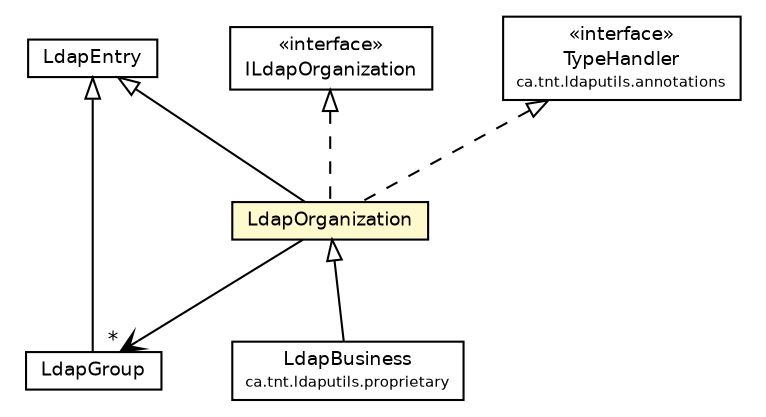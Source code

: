 #!/usr/local/bin/dot
#
# Class diagram 
# Generated by UmlGraph version 4.6 (http://www.spinellis.gr/sw/umlgraph)
#

digraph G {
	edge [fontname="Helvetica",fontsize=10,labelfontname="Helvetica",labelfontsize=10];
	node [fontname="Helvetica",fontsize=10,shape=plaintext];
	// ca.tnt.ldaputils.LdapGroup
	c270 [label=<<table border="0" cellborder="1" cellspacing="0" cellpadding="2" port="p" href="./LdapGroup.html">
		<tr><td><table border="0" cellspacing="0" cellpadding="1">
			<tr><td> LdapGroup </td></tr>
		</table></td></tr>
		</table>>, fontname="Helvetica", fontcolor="black", fontsize=9.0];
	// ca.tnt.ldaputils.LdapOrganization
	c273 [label=<<table border="0" cellborder="1" cellspacing="0" cellpadding="2" port="p" bgcolor="lemonChiffon" href="./LdapOrganization.html">
		<tr><td><table border="0" cellspacing="0" cellpadding="1">
			<tr><td> LdapOrganization </td></tr>
		</table></td></tr>
		</table>>, fontname="Helvetica", fontcolor="black", fontsize=9.0];
	// ca.tnt.ldaputils.LdapEntry
	c274 [label=<<table border="0" cellborder="1" cellspacing="0" cellpadding="2" port="p" href="./LdapEntry.html">
		<tr><td><table border="0" cellspacing="0" cellpadding="1">
			<tr><td> LdapEntry </td></tr>
		</table></td></tr>
		</table>>, fontname="Helvetica", fontcolor="black", fontsize=9.0];
	// ca.tnt.ldaputils.ILdapOrganization
	c275 [label=<<table border="0" cellborder="1" cellspacing="0" cellpadding="2" port="p" href="./ILdapOrganization.html">
		<tr><td><table border="0" cellspacing="0" cellpadding="1">
			<tr><td> &laquo;interface&raquo; </td></tr>
			<tr><td> ILdapOrganization </td></tr>
		</table></td></tr>
		</table>>, fontname="Helvetica", fontcolor="black", fontsize=9.0];
	// ca.tnt.ldaputils.annotations.TypeHandler
	c284 [label=<<table border="0" cellborder="1" cellspacing="0" cellpadding="2" port="p" href="./annotations/TypeHandler.html">
		<tr><td><table border="0" cellspacing="0" cellpadding="1">
			<tr><td> &laquo;interface&raquo; </td></tr>
			<tr><td> TypeHandler </td></tr>
			<tr><td><font point-size="7.0"> ca.tnt.ldaputils.annotations </font></td></tr>
		</table></td></tr>
		</table>>, fontname="Helvetica", fontcolor="black", fontsize=9.0];
	// ca.tnt.ldaputils.proprietary.LdapBusiness
	c293 [label=<<table border="0" cellborder="1" cellspacing="0" cellpadding="2" port="p" href="./proprietary/LdapBusiness.html">
		<tr><td><table border="0" cellspacing="0" cellpadding="1">
			<tr><td> LdapBusiness </td></tr>
			<tr><td><font point-size="7.0"> ca.tnt.ldaputils.proprietary </font></td></tr>
		</table></td></tr>
		</table>>, fontname="Helvetica", fontcolor="black", fontsize=9.0];
	//ca.tnt.ldaputils.LdapGroup extends ca.tnt.ldaputils.LdapEntry
	c274:p -> c270:p [dir=back,arrowtail=empty];
	//ca.tnt.ldaputils.LdapOrganization extends ca.tnt.ldaputils.LdapEntry
	c274:p -> c273:p [dir=back,arrowtail=empty];
	//ca.tnt.ldaputils.LdapOrganization implements ca.tnt.ldaputils.ILdapOrganization
	c275:p -> c273:p [dir=back,arrowtail=empty,style=dashed];
	//ca.tnt.ldaputils.LdapOrganization implements ca.tnt.ldaputils.annotations.TypeHandler
	c284:p -> c273:p [dir=back,arrowtail=empty,style=dashed];
	//ca.tnt.ldaputils.proprietary.LdapBusiness extends ca.tnt.ldaputils.LdapOrganization
	c273:p -> c293:p [dir=back,arrowtail=empty];
	// ca.tnt.ldaputils.LdapOrganization NAVASSOC ca.tnt.ldaputils.LdapGroup
	c273:p -> c270:p [taillabel="", label="", headlabel="*", fontname="Helvetica", fontcolor="black", fontsize=10.0, color="black", arrowhead=open];
}

